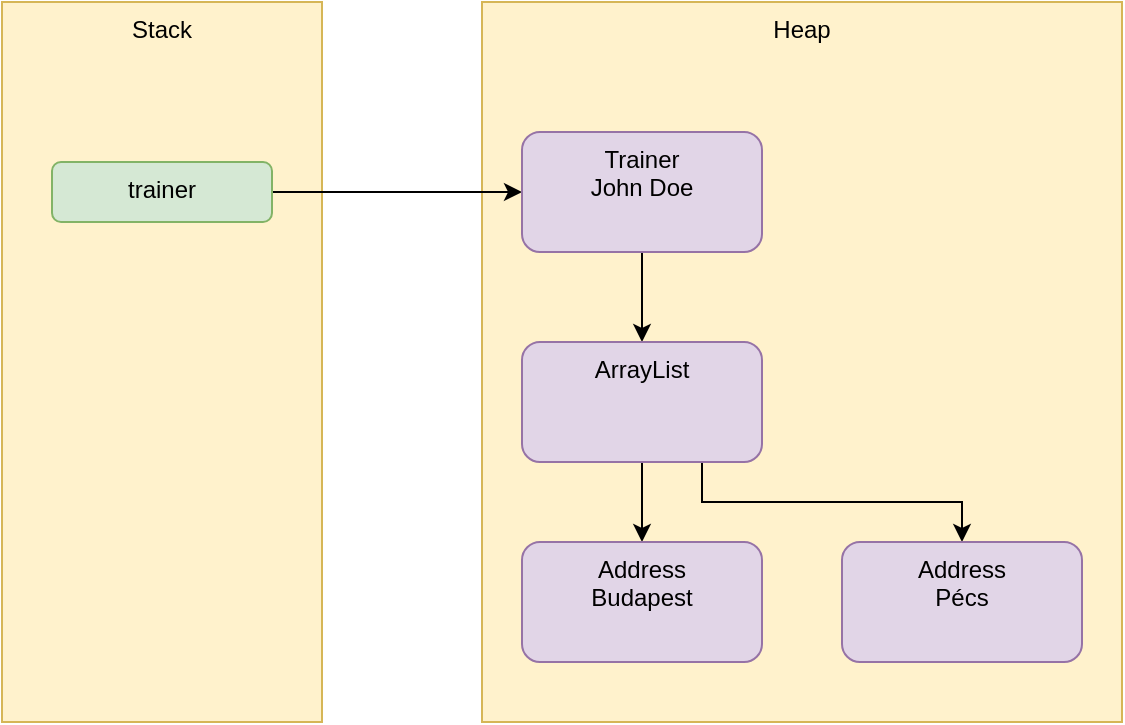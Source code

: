 <mxfile version="15.3.0" type="device"><diagram id="MFnlzsV1O8_A_6MTM5q0" name="Page-1"><mxGraphModel dx="1422" dy="745" grid="1" gridSize="10" guides="1" tooltips="1" connect="1" arrows="1" fold="1" page="1" pageScale="1" pageWidth="827" pageHeight="1169" math="0" shadow="0"><root><mxCell id="0"/><mxCell id="1" parent="0"/><mxCell id="B_hC87ZhCrQPbgJoJXWU-1" value="Stack" style="rounded=0;whiteSpace=wrap;html=1;verticalAlign=top;fillColor=#fff2cc;strokeColor=#d6b656;" vertex="1" parent="1"><mxGeometry x="80" y="80" width="160" height="360" as="geometry"/></mxCell><mxCell id="B_hC87ZhCrQPbgJoJXWU-2" value="Heap" style="rounded=0;whiteSpace=wrap;html=1;verticalAlign=top;fillColor=#fff2cc;strokeColor=#d6b656;" vertex="1" parent="1"><mxGeometry x="320" y="80" width="320" height="360" as="geometry"/></mxCell><mxCell id="B_hC87ZhCrQPbgJoJXWU-3" style="edgeStyle=orthogonalEdgeStyle;rounded=0;orthogonalLoop=1;jettySize=auto;html=1;exitX=1;exitY=0.5;exitDx=0;exitDy=0;" edge="1" parent="1" source="B_hC87ZhCrQPbgJoJXWU-4" target="B_hC87ZhCrQPbgJoJXWU-6"><mxGeometry relative="1" as="geometry"/></mxCell><mxCell id="B_hC87ZhCrQPbgJoJXWU-4" value="trainer" style="rounded=1;whiteSpace=wrap;html=1;verticalAlign=top;fillColor=#d5e8d4;strokeColor=#82b366;" vertex="1" parent="1"><mxGeometry x="105" y="160" width="110" height="30" as="geometry"/></mxCell><mxCell id="B_hC87ZhCrQPbgJoJXWU-5" style="edgeStyle=orthogonalEdgeStyle;rounded=0;orthogonalLoop=1;jettySize=auto;html=1;exitX=0.5;exitY=1;exitDx=0;exitDy=0;entryX=0.5;entryY=0;entryDx=0;entryDy=0;" edge="1" parent="1" source="B_hC87ZhCrQPbgJoJXWU-6" target="B_hC87ZhCrQPbgJoJXWU-7"><mxGeometry relative="1" as="geometry"/></mxCell><mxCell id="B_hC87ZhCrQPbgJoJXWU-6" value="Trainer&lt;br&gt;John Doe" style="rounded=1;whiteSpace=wrap;html=1;verticalAlign=top;fillColor=#e1d5e7;strokeColor=#9673a6;" vertex="1" parent="1"><mxGeometry x="340" y="145" width="120" height="60" as="geometry"/></mxCell><mxCell id="B_hC87ZhCrQPbgJoJXWU-10" style="edgeStyle=orthogonalEdgeStyle;rounded=0;orthogonalLoop=1;jettySize=auto;html=1;exitX=0.5;exitY=1;exitDx=0;exitDy=0;entryX=0.5;entryY=0;entryDx=0;entryDy=0;" edge="1" parent="1" source="B_hC87ZhCrQPbgJoJXWU-7" target="B_hC87ZhCrQPbgJoJXWU-8"><mxGeometry relative="1" as="geometry"/></mxCell><mxCell id="B_hC87ZhCrQPbgJoJXWU-11" style="edgeStyle=orthogonalEdgeStyle;rounded=0;orthogonalLoop=1;jettySize=auto;html=1;exitX=0.75;exitY=1;exitDx=0;exitDy=0;entryX=0.5;entryY=0;entryDx=0;entryDy=0;" edge="1" parent="1" source="B_hC87ZhCrQPbgJoJXWU-7" target="B_hC87ZhCrQPbgJoJXWU-9"><mxGeometry relative="1" as="geometry"/></mxCell><mxCell id="B_hC87ZhCrQPbgJoJXWU-7" value="ArrayList" style="rounded=1;whiteSpace=wrap;html=1;verticalAlign=top;fillColor=#e1d5e7;strokeColor=#9673a6;" vertex="1" parent="1"><mxGeometry x="340" y="250" width="120" height="60" as="geometry"/></mxCell><mxCell id="B_hC87ZhCrQPbgJoJXWU-8" value="Address&lt;br&gt;Budapest" style="rounded=1;whiteSpace=wrap;html=1;verticalAlign=top;fillColor=#e1d5e7;strokeColor=#9673a6;" vertex="1" parent="1"><mxGeometry x="340" y="350" width="120" height="60" as="geometry"/></mxCell><mxCell id="B_hC87ZhCrQPbgJoJXWU-9" value="Address&lt;br&gt;Pécs" style="rounded=1;whiteSpace=wrap;html=1;verticalAlign=top;fillColor=#e1d5e7;strokeColor=#9673a6;" vertex="1" parent="1"><mxGeometry x="500" y="350" width="120" height="60" as="geometry"/></mxCell></root></mxGraphModel></diagram></mxfile>